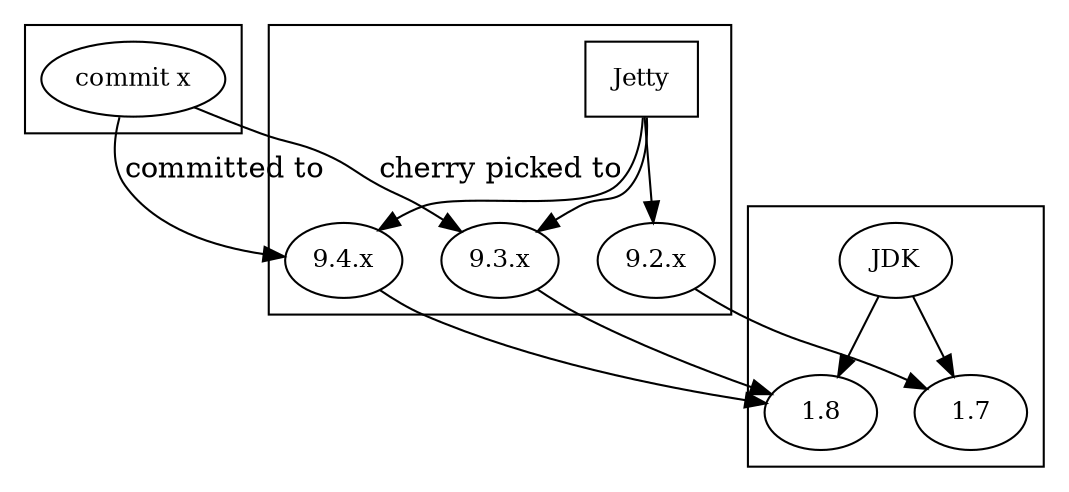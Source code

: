digraph G {
 ratio=auto; node[fontsize=12];
 compound=true;
 subgraph cluster0 {
 "commit x"
 }
 subgraph cluster1 {
 Jetty[shape=box];
 Jetty->"9.4.x";
 Jetty->"9.3.x";
 Jetty->"9.2.x";
 {rank=same; "9.2.x","9.3.x","9.4.x"}
 }
 subgraph cluster2 {
 JDK[shape=oval];
 1.7[shape=oval];
 1.8[shape=oval];
 JDK->1.7;
 JDK->1.8;
 }

 "9.2.x"->1.7;
 "9.3.x"->1.8;
 "9.4.x"->1.8;

 "commit x"->"9.4.x"[label="committed to"];
 "commit x"->"9.3.x"[label="cherry picked to"];
 }
